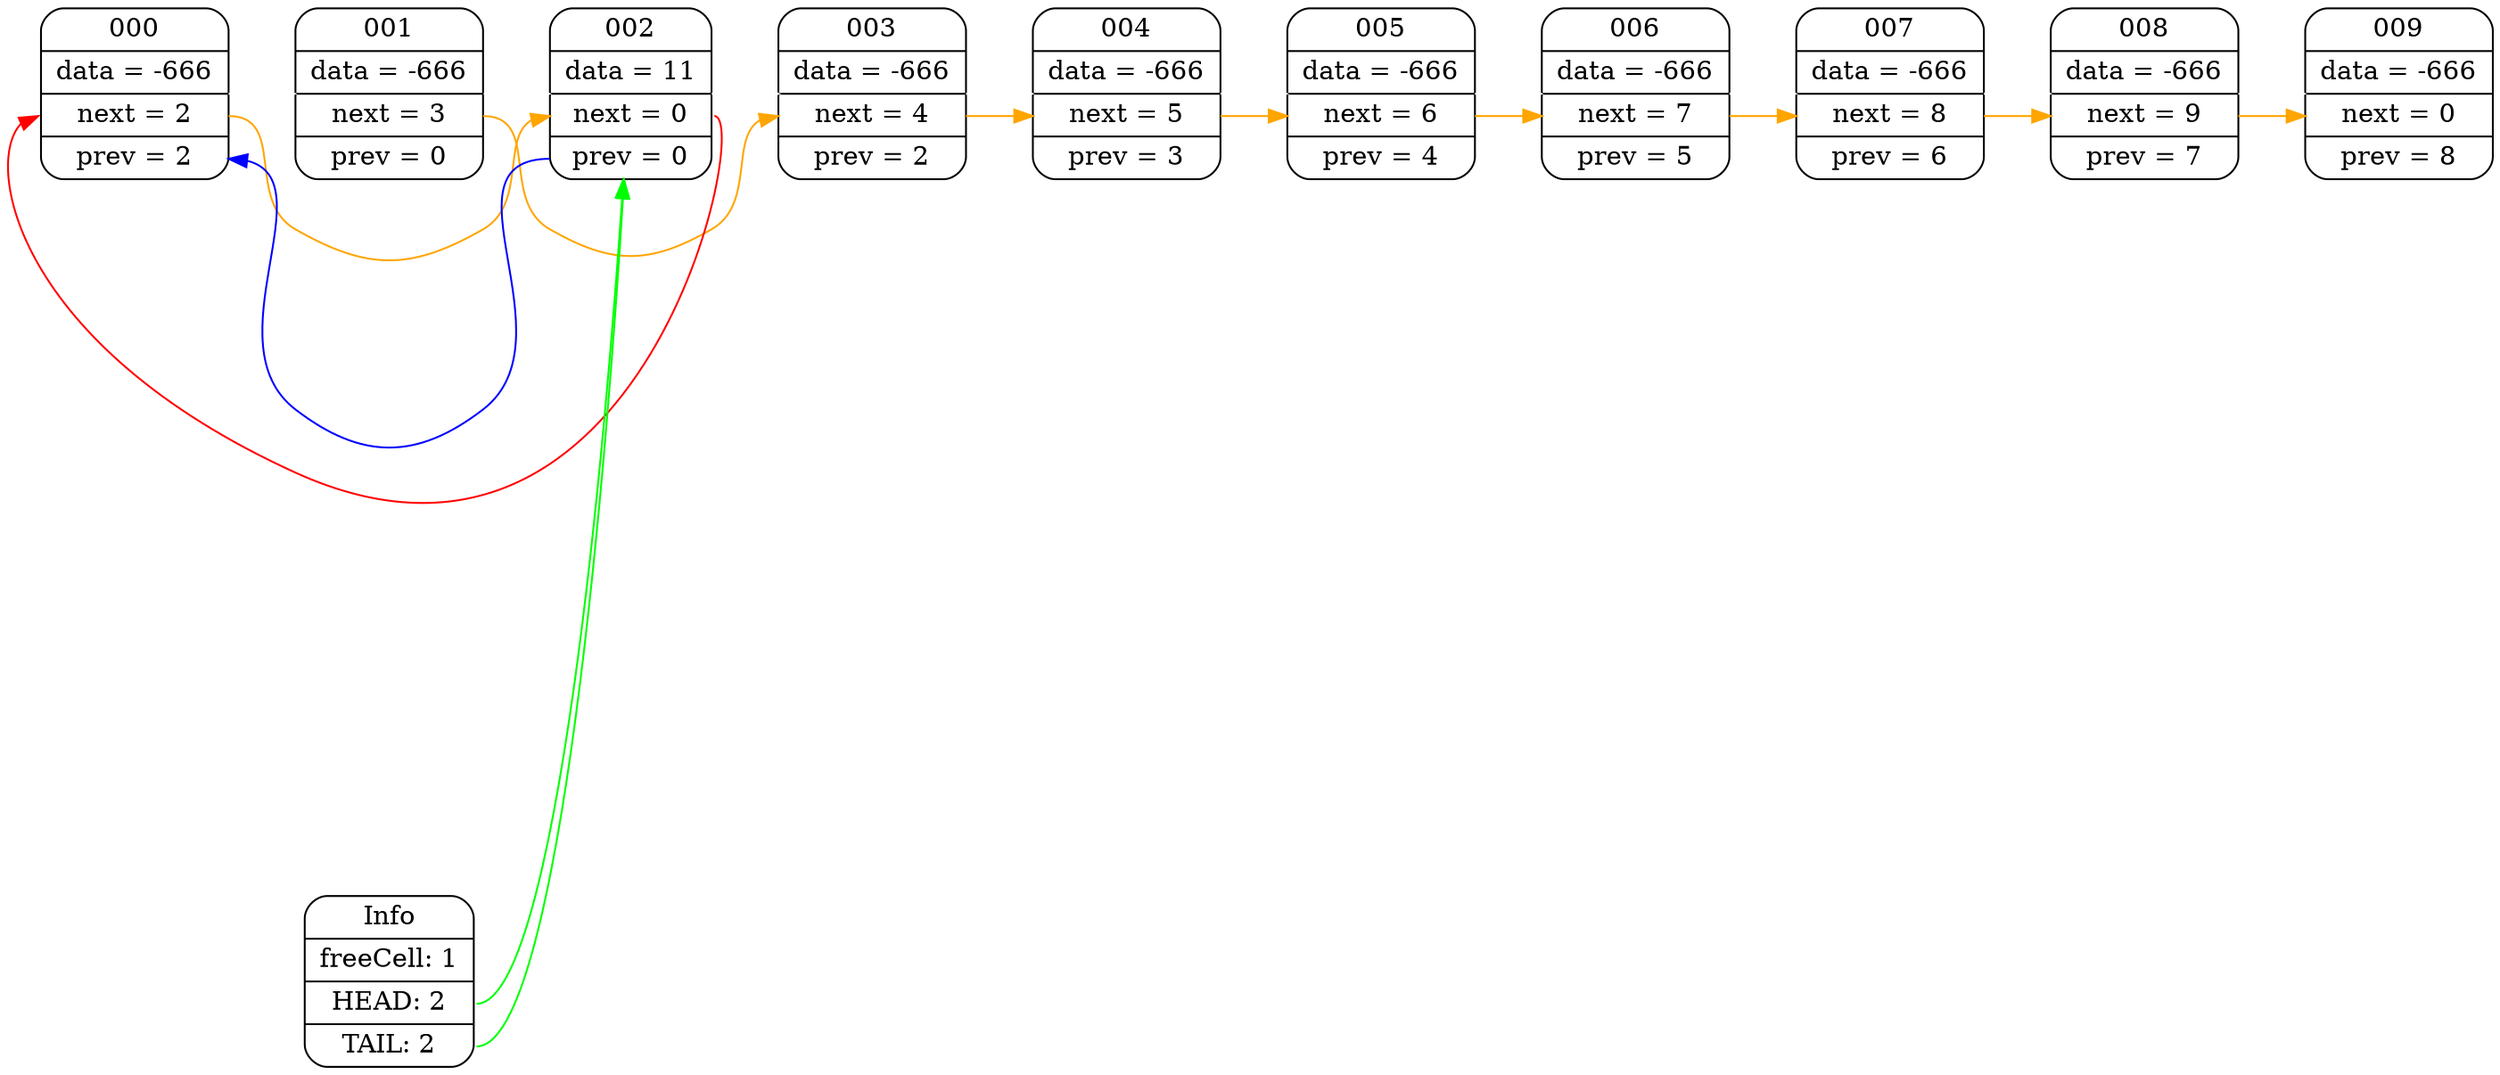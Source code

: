 digraph
{ 
                    rankdir=LR; 
                    overlap=false; 
                    splines=true; 
                    nodesep=0.75; 
                    ranksep=0.5;
node000 [shape=Mrecord label= " 000 | data = -666 | <n0_n> next = 2 | <n0_p> prev = 2 " ];
node001 [shape=Mrecord label= " 001 | data = -666 | <n1_n> next = 3 | <n1_p> prev = 0 " ];
node002 [shape=Mrecord label= " 002 | data = 11 | <n2_n> next = 0 | <n2_p> prev = 0 " ];
node003 [shape=Mrecord label= " 003 | data = -666 | <n3_n> next = 4 | <n3_p> prev = 2 " ];
node004 [shape=Mrecord label= " 004 | data = -666 | <n4_n> next = 5 | <n4_p> prev = 3 " ];
node005 [shape=Mrecord label= " 005 | data = -666 | <n5_n> next = 6 | <n5_p> prev = 4 " ];
node006 [shape=Mrecord label= " 006 | data = -666 | <n6_n> next = 7 | <n6_p> prev = 5 " ];
node007 [shape=Mrecord label= " 007 | data = -666 | <n7_n> next = 8 | <n7_p> prev = 6 " ];
node008 [shape=Mrecord label= " 008 | data = -666 | <n8_n> next = 9 | <n8_p> prev = 7 " ];
node009 [shape=Mrecord label= " 009 | data = -666 | <n9_n> next = 0 | <n9_p> prev = 8 " ];

info [shape=Mrecord label= " Info | freeCell: 1 | <info_h> HEAD: 2 | <info_t> TAIL: 2 " ];
info:<info_h> -> node002 [ color = green; ]
info:<info_t> -> node002 [ color = green; ]

node000 -> node001 [ weight = 10; color = white; ]
node001 -> node002 [ weight = 10; color = white; ]
node002 -> node003 [ weight = 10; color = white; ]
node003 -> node004 [ weight = 10; color = white; ]
node004 -> node005 [ weight = 10; color = white; ]
node005 -> node006 [ weight = 10; color = white; ]
node006 -> node007 [ weight = 10; color = white; ]
node007 -> node008 [ weight = 10; color = white; ]
node008 -> node009 [ weight = 10; color = white; ]

node002:<n2_p>:w -> node000:<n0_p>:e [ color = blue; minlen=2; constraint=false; ]

node000:<n0_n>:e -> node002:<n2_n>:w [ color = orange; minlen=2; constraint=false; ]
node001:<n1_n>:e -> node003:<n3_n>:w [ color = orange; minlen=2; constraint=false; ]
node002:<n2_n>:e -> node000:<n0_n>:w [ color = red; minlen=2; constraint=false; ]
node003:<n3_n>:e -> node004:<n4_n>:w [ color = orange; minlen=2; constraint=false; ]
node004:<n4_n>:e -> node005:<n5_n>:w [ color = orange; minlen=2; constraint=false; ]
node005:<n5_n>:e -> node006:<n6_n>:w [ color = orange; minlen=2; constraint=false; ]
node006:<n6_n>:e -> node007:<n7_n>:w [ color = orange; minlen=2; constraint=false; ]
node007:<n7_n>:e -> node008:<n8_n>:w [ color = orange; minlen=2; constraint=false; ]
node008:<n8_n>:e -> node009:<n9_n>:w [ color = orange; minlen=2; constraint=false; ]
}
